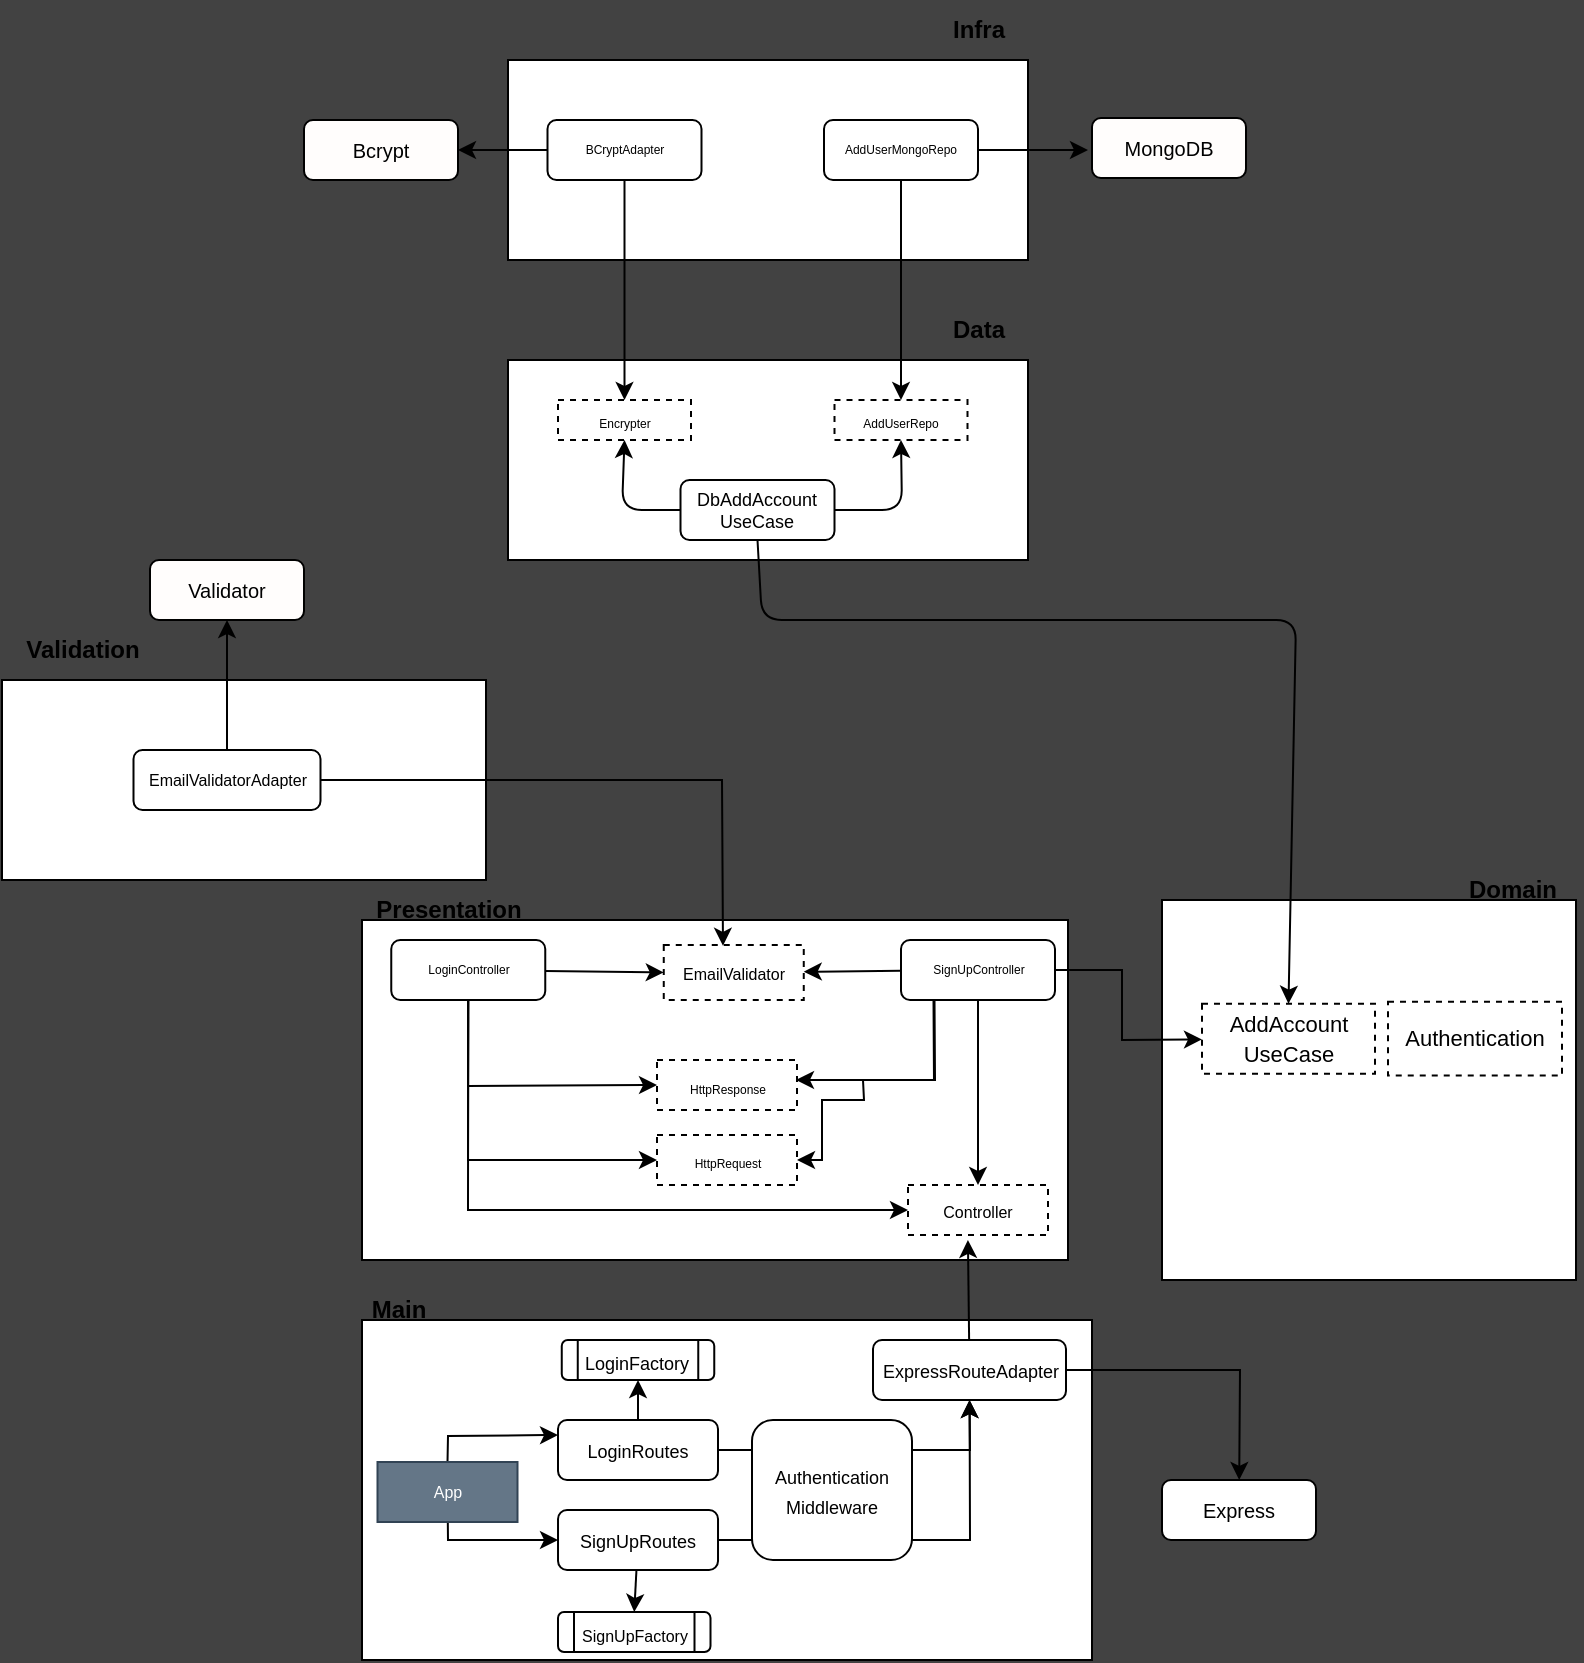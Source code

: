 <mxfile>
    <diagram id="Tg3yGArmQDJc4Jwj3Zgb" name="Page-1">
        <mxGraphModel dx="967" dy="268" grid="1" gridSize="10" guides="1" tooltips="1" connect="1" arrows="1" fold="1" page="1" pageScale="1" pageWidth="850" pageHeight="1100" background="#424242" math="0" shadow="0">
            <root>
                <mxCell id="0"/>
                <mxCell id="1" parent="0"/>
                <mxCell id="2" value="" style="rounded=0;whiteSpace=wrap;html=1;" parent="1" vertex="1">
                    <mxGeometry x="303" y="300" width="260" height="100" as="geometry"/>
                </mxCell>
                <mxCell id="3" value="Data" style="text;html=1;align=center;verticalAlign=middle;resizable=0;points=[];autosize=1;strokeColor=none;fillColor=none;fontStyle=1;fontSize=12;" parent="1" vertex="1">
                    <mxGeometry x="513" y="270" width="50" height="30" as="geometry"/>
                </mxCell>
                <mxCell id="4" value="" style="rounded=0;whiteSpace=wrap;html=1;" parent="1" vertex="1">
                    <mxGeometry x="303" y="150" width="260" height="100" as="geometry"/>
                </mxCell>
                <mxCell id="5" value="Infra" style="text;html=1;align=center;verticalAlign=middle;resizable=0;points=[];autosize=1;strokeColor=none;fillColor=none;fontStyle=1;fontSize=12;" parent="1" vertex="1">
                    <mxGeometry x="513" y="120" width="50" height="30" as="geometry"/>
                </mxCell>
                <mxCell id="6" value="" style="rounded=0;whiteSpace=wrap;html=1;" parent="1" vertex="1">
                    <mxGeometry x="230" y="580" width="353" height="170" as="geometry"/>
                </mxCell>
                <mxCell id="7" value="Presentation" style="text;html=1;align=center;verticalAlign=middle;resizable=0;points=[];autosize=1;strokeColor=none;fillColor=none;fontStyle=1;fontSize=12;" parent="1" vertex="1">
                    <mxGeometry x="222.75" y="560" width="100" height="30" as="geometry"/>
                </mxCell>
                <mxCell id="8" value="" style="rounded=0;whiteSpace=wrap;html=1;" parent="1" vertex="1">
                    <mxGeometry x="630" y="570" width="207" height="190" as="geometry"/>
                </mxCell>
                <mxCell id="9" value="Domain" style="text;html=1;align=center;verticalAlign=middle;resizable=0;points=[];autosize=1;strokeColor=none;fillColor=none;fontStyle=1;fontSize=12;" parent="1" vertex="1">
                    <mxGeometry x="770" y="550" width="70" height="30" as="geometry"/>
                </mxCell>
                <mxCell id="10" value="" style="rounded=0;whiteSpace=wrap;html=1;" parent="1" vertex="1">
                    <mxGeometry x="50" y="460" width="242" height="100" as="geometry"/>
                </mxCell>
                <mxCell id="11" value="Validation" style="text;html=1;align=center;verticalAlign=middle;resizable=0;points=[];autosize=1;strokeColor=none;fillColor=none;fontStyle=1;fontSize=12;" parent="1" vertex="1">
                    <mxGeometry x="50" y="430" width="80" height="30" as="geometry"/>
                </mxCell>
                <mxCell id="12" value="&lt;font style=&quot;font-size: 11px;&quot;&gt;AddAccount&lt;br&gt;UseCase&lt;/font&gt;" style="square;whiteSpace=wrap;html=1;fontSize=12;labelBorderColor=none;fillColor=none;dashed=1;strokeColor=default;" parent="1" vertex="1">
                    <mxGeometry x="650" y="621.87" width="86.5" height="35" as="geometry"/>
                </mxCell>
                <mxCell id="16" value="&lt;font style=&quot;font-size: 8px;&quot;&gt;Controller&lt;/font&gt;" style="square;whiteSpace=wrap;html=1;fontSize=12;labelBorderColor=none;fillColor=none;dashed=1;strokeColor=default;" parent="1" vertex="1">
                    <mxGeometry x="503" y="712.5" width="70" height="25" as="geometry"/>
                </mxCell>
                <mxCell id="17" value="&lt;font style=&quot;font-size: 8px;&quot;&gt;EmailValidator&lt;/font&gt;" style="square;whiteSpace=wrap;html=1;fontSize=12;labelBorderColor=none;fillColor=none;dashed=1;strokeColor=default;" parent="1" vertex="1">
                    <mxGeometry x="380.88" y="592.5" width="70" height="27.5" as="geometry"/>
                </mxCell>
                <mxCell id="18" value="&lt;font style=&quot;font-size: 6px;&quot;&gt;Encrypter&lt;/font&gt;" style="square;whiteSpace=wrap;html=1;fontSize=12;labelBorderColor=none;fillColor=none;dashed=1;strokeColor=default;" parent="1" vertex="1">
                    <mxGeometry x="328" y="320" width="66.5" height="20" as="geometry"/>
                </mxCell>
                <mxCell id="19" value="&lt;font style=&quot;font-size: 6px;&quot;&gt;AddUserRepo&lt;/font&gt;" style="square;whiteSpace=wrap;html=1;fontSize=12;labelBorderColor=none;fillColor=none;dashed=1;strokeColor=default;" parent="1" vertex="1">
                    <mxGeometry x="466.25" y="320" width="66.5" height="20" as="geometry"/>
                </mxCell>
                <mxCell id="40" style="edgeStyle=none;html=1;exitX=0.5;exitY=1;exitDx=0;exitDy=0;entryX=0.5;entryY=0;entryDx=0;entryDy=0;fontSize=6;" parent="1" source="24" target="12" edge="1">
                    <mxGeometry relative="1" as="geometry">
                        <Array as="points">
                            <mxPoint x="430" y="430"/>
                            <mxPoint x="697" y="430"/>
                        </Array>
                    </mxGeometry>
                </mxCell>
                <mxCell id="44" style="edgeStyle=none;html=1;exitX=1;exitY=0.5;exitDx=0;exitDy=0;entryX=0.5;entryY=1;entryDx=0;entryDy=0;fontSize=6;" parent="1" source="24" target="19" edge="1">
                    <mxGeometry relative="1" as="geometry">
                        <Array as="points">
                            <mxPoint x="500" y="375"/>
                        </Array>
                    </mxGeometry>
                </mxCell>
                <mxCell id="45" style="edgeStyle=none;html=1;exitX=0;exitY=0.5;exitDx=0;exitDy=0;entryX=0.5;entryY=1;entryDx=0;entryDy=0;fontSize=6;" parent="1" source="24" target="18" edge="1">
                    <mxGeometry relative="1" as="geometry">
                        <Array as="points">
                            <mxPoint x="360" y="375"/>
                        </Array>
                    </mxGeometry>
                </mxCell>
                <mxCell id="24" value="&lt;font style=&quot;font-size: 9px;&quot;&gt;DbAddAccount&lt;br&gt;UseCase&lt;/font&gt;" style="rounded=1;whiteSpace=wrap;html=1;labelBorderColor=none;strokeColor=default;fontSize=6;fillColor=none;" parent="1" vertex="1">
                    <mxGeometry x="389.25" y="360" width="77" height="30" as="geometry"/>
                </mxCell>
                <mxCell id="63" value="" style="edgeStyle=none;html=1;fontSize=8;rounded=0;" parent="1" source="26" target="12" edge="1">
                    <mxGeometry relative="1" as="geometry">
                        <Array as="points">
                            <mxPoint x="610" y="605"/>
                            <mxPoint x="610" y="640"/>
                        </Array>
                    </mxGeometry>
                </mxCell>
                <mxCell id="106" style="edgeStyle=none;rounded=0;html=1;fontSize=11;" parent="1" source="26" target="17" edge="1">
                    <mxGeometry relative="1" as="geometry"/>
                </mxCell>
                <mxCell id="108" style="edgeStyle=none;rounded=0;html=1;entryX=0.5;entryY=0;entryDx=0;entryDy=0;fontSize=11;" parent="1" source="26" target="16" edge="1">
                    <mxGeometry relative="1" as="geometry"/>
                </mxCell>
                <mxCell id="109" style="edgeStyle=none;rounded=0;html=1;fontSize=11;exitX=0.25;exitY=1;exitDx=0;exitDy=0;" parent="1" edge="1">
                    <mxGeometry relative="1" as="geometry">
                        <mxPoint x="515.75" y="620" as="sourcePoint"/>
                        <mxPoint x="447" y="660" as="targetPoint"/>
                        <Array as="points">
                            <mxPoint x="516" y="660"/>
                            <mxPoint x="480" y="660"/>
                        </Array>
                    </mxGeometry>
                </mxCell>
                <mxCell id="26" value="SignUpController" style="rounded=1;whiteSpace=wrap;html=1;labelBorderColor=none;strokeColor=default;fontSize=6;fillColor=none;glass=0;" parent="1" vertex="1">
                    <mxGeometry x="499.5" y="590" width="77" height="30" as="geometry"/>
                </mxCell>
                <mxCell id="28" value="&lt;font color=&quot;#000000&quot; style=&quot;font-size: 10px;&quot;&gt;Validator&lt;/font&gt;" style="rounded=1;whiteSpace=wrap;html=1;labelBorderColor=none;strokeColor=default;fontSize=6;fillColor=#FFFDFC;glass=0;" parent="1" vertex="1">
                    <mxGeometry x="124" y="400" width="77" height="30" as="geometry"/>
                </mxCell>
                <mxCell id="47" style="edgeStyle=none;html=1;exitX=0.5;exitY=1;exitDx=0;exitDy=0;entryX=0.5;entryY=0;entryDx=0;entryDy=0;fontSize=6;" parent="1" source="30" target="18" edge="1">
                    <mxGeometry relative="1" as="geometry"/>
                </mxCell>
                <mxCell id="49" style="edgeStyle=none;html=1;exitX=0;exitY=0.5;exitDx=0;exitDy=0;entryX=1;entryY=0.5;entryDx=0;entryDy=0;fontSize=6;" parent="1" source="30" edge="1">
                    <mxGeometry relative="1" as="geometry">
                        <mxPoint x="278" y="195.0" as="targetPoint"/>
                    </mxGeometry>
                </mxCell>
                <mxCell id="30" value="BCryptAdapter" style="rounded=1;whiteSpace=wrap;html=1;labelBorderColor=none;strokeColor=default;fontSize=6;fillColor=none;glass=0;" parent="1" vertex="1">
                    <mxGeometry x="322.75" y="180" width="77" height="30" as="geometry"/>
                </mxCell>
                <mxCell id="46" style="edgeStyle=none;html=1;exitX=0.5;exitY=1;exitDx=0;exitDy=0;entryX=0.5;entryY=0;entryDx=0;entryDy=0;fontSize=6;" parent="1" source="31" target="19" edge="1">
                    <mxGeometry relative="1" as="geometry"/>
                </mxCell>
                <mxCell id="48" style="edgeStyle=none;html=1;exitX=1;exitY=0.5;exitDx=0;exitDy=0;entryX=0;entryY=0.5;entryDx=0;entryDy=0;fontSize=6;" parent="1" source="31" edge="1">
                    <mxGeometry relative="1" as="geometry">
                        <mxPoint x="593" y="195.0" as="targetPoint"/>
                    </mxGeometry>
                </mxCell>
                <mxCell id="31" value="AddUserMongoRepo" style="rounded=1;whiteSpace=wrap;html=1;labelBorderColor=none;strokeColor=default;fontSize=6;fillColor=none;glass=0;" parent="1" vertex="1">
                    <mxGeometry x="461" y="180" width="77" height="30" as="geometry"/>
                </mxCell>
                <mxCell id="50" value="" style="rounded=0;whiteSpace=wrap;html=1;" parent="1" vertex="1">
                    <mxGeometry x="230" y="780" width="365" height="170" as="geometry"/>
                </mxCell>
                <mxCell id="74" value="" style="edgeStyle=none;html=1;fontSize=14;rounded=0;" parent="1" source="20" target="67" edge="1">
                    <mxGeometry relative="1" as="geometry">
                        <Array as="points">
                            <mxPoint x="669" y="805"/>
                        </Array>
                    </mxGeometry>
                </mxCell>
                <mxCell id="121" style="edgeStyle=none;rounded=0;html=1;entryX=0.428;entryY=1.099;entryDx=0;entryDy=0;entryPerimeter=0;fontSize=8;" parent="1" source="20" target="16" edge="1">
                    <mxGeometry relative="1" as="geometry"/>
                </mxCell>
                <mxCell id="20" value="&lt;font style=&quot;font-size: 9px;&quot;&gt;ExpressRouteAdapter&lt;/font&gt;" style="rounded=1;whiteSpace=wrap;html=1;" parent="1" vertex="1">
                    <mxGeometry x="485.5" y="790" width="96.5" height="30" as="geometry"/>
                </mxCell>
                <mxCell id="68" value="" style="edgeStyle=none;html=1;fontSize=14;entryX=0.423;entryY=0.014;entryDx=0;entryDy=0;rounded=0;entryPerimeter=0;" parent="1" source="27" target="17" edge="1">
                    <mxGeometry relative="1" as="geometry">
                        <Array as="points">
                            <mxPoint x="410" y="510"/>
                        </Array>
                    </mxGeometry>
                </mxCell>
                <mxCell id="72" value="" style="edgeStyle=none;html=1;fontSize=14;" parent="1" source="27" target="28" edge="1">
                    <mxGeometry relative="1" as="geometry"/>
                </mxCell>
                <mxCell id="27" value="&lt;font style=&quot;font-size: 8px;&quot;&gt;EmailValidatorAdapter&lt;/font&gt;" style="rounded=1;whiteSpace=wrap;html=1;labelBorderColor=none;strokeColor=default;fontSize=6;fillColor=none;glass=0;" parent="1" vertex="1">
                    <mxGeometry x="115.75" y="495" width="93.5" height="30" as="geometry"/>
                </mxCell>
                <mxCell id="51" value="Main" style="text;html=1;align=center;verticalAlign=middle;resizable=0;points=[];autosize=1;strokeColor=none;fillColor=none;fontStyle=1;fontSize=12;" parent="1" vertex="1">
                    <mxGeometry x="222.75" y="760" width="50" height="30" as="geometry"/>
                </mxCell>
                <mxCell id="67" value="&lt;font style=&quot;font-size: 10px;&quot; color=&quot;#000000&quot;&gt;Express&lt;/font&gt;" style="rounded=1;whiteSpace=wrap;html=1;labelBorderColor=none;strokeColor=default;fontSize=6;fillColor=#FFFFFF;glass=0;" parent="1" vertex="1">
                    <mxGeometry x="630" y="860" width="77" height="30" as="geometry"/>
                </mxCell>
                <mxCell id="83" style="edgeStyle=none;html=1;entryX=0.5;entryY=1;entryDx=0;entryDy=0;fontSize=11;rounded=0;" parent="1" source="75" target="20" edge="1">
                    <mxGeometry relative="1" as="geometry">
                        <Array as="points">
                            <mxPoint x="534" y="845"/>
                        </Array>
                    </mxGeometry>
                </mxCell>
                <mxCell id="119" style="edgeStyle=none;rounded=0;html=1;entryX=0.5;entryY=1;entryDx=0;entryDy=0;fontSize=8;" parent="1" source="75" target="79" edge="1">
                    <mxGeometry relative="1" as="geometry"/>
                </mxCell>
                <mxCell id="75" value="&lt;font style=&quot;font-size: 9px;&quot;&gt;LoginRoutes&lt;br&gt;&lt;/font&gt;" style="rounded=1;whiteSpace=wrap;html=1;" parent="1" vertex="1">
                    <mxGeometry x="328" y="830" width="80" height="30" as="geometry"/>
                </mxCell>
                <mxCell id="79" value="&lt;font style=&quot;font-size: 9px;&quot;&gt;LoginFactory&lt;/font&gt;" style="shape=process;whiteSpace=wrap;html=1;backgroundOutline=1;rounded=1;fontSize=14;" parent="1" vertex="1">
                    <mxGeometry x="329.88" y="790" width="76.25" height="20" as="geometry"/>
                </mxCell>
                <mxCell id="85" value="&lt;span style=&quot;font-size: 11px;&quot;&gt;Authentication&lt;/span&gt;" style="square;whiteSpace=wrap;html=1;fontSize=12;labelBorderColor=none;fillColor=none;dashed=1;strokeColor=default;" parent="1" vertex="1">
                    <mxGeometry x="743" y="620.93" width="87" height="36.87" as="geometry"/>
                </mxCell>
                <mxCell id="88" value="" style="edgeStyle=none;html=1;fontSize=11;rounded=0;" parent="1" source="86" target="20" edge="1">
                    <mxGeometry relative="1" as="geometry">
                        <Array as="points">
                            <mxPoint x="534" y="890"/>
                        </Array>
                    </mxGeometry>
                </mxCell>
                <mxCell id="114" style="edgeStyle=none;rounded=0;html=1;entryX=0.5;entryY=0;entryDx=0;entryDy=0;fontSize=8;" parent="1" source="86" target="113" edge="1">
                    <mxGeometry relative="1" as="geometry"/>
                </mxCell>
                <mxCell id="86" value="&lt;font style=&quot;font-size: 9px;&quot;&gt;SignUpRoutes&lt;br&gt;&lt;/font&gt;" style="rounded=1;whiteSpace=wrap;html=1;" parent="1" vertex="1">
                    <mxGeometry x="328.01" y="875" width="80" height="30" as="geometry"/>
                </mxCell>
                <mxCell id="101" style="edgeStyle=none;rounded=0;html=1;entryX=0;entryY=0.5;entryDx=0;entryDy=0;fontSize=11;" parent="1" source="92" target="94" edge="1">
                    <mxGeometry relative="1" as="geometry">
                        <Array as="points">
                            <mxPoint x="283" y="663"/>
                        </Array>
                    </mxGeometry>
                </mxCell>
                <mxCell id="102" style="edgeStyle=none;rounded=0;html=1;entryX=0;entryY=0.5;entryDx=0;entryDy=0;fontSize=11;" parent="1" source="92" target="95" edge="1">
                    <mxGeometry relative="1" as="geometry">
                        <Array as="points">
                            <mxPoint x="283" y="700"/>
                        </Array>
                    </mxGeometry>
                </mxCell>
                <mxCell id="104" style="edgeStyle=none;rounded=0;html=1;entryX=0;entryY=0.5;entryDx=0;entryDy=0;fontSize=11;" parent="1" source="92" target="16" edge="1">
                    <mxGeometry relative="1" as="geometry">
                        <Array as="points">
                            <mxPoint x="283" y="725"/>
                            <mxPoint x="350" y="725"/>
                            <mxPoint x="420" y="725"/>
                        </Array>
                    </mxGeometry>
                </mxCell>
                <mxCell id="105" style="edgeStyle=none;rounded=0;html=1;entryX=0;entryY=0.5;entryDx=0;entryDy=0;fontSize=11;" parent="1" source="92" target="17" edge="1">
                    <mxGeometry relative="1" as="geometry"/>
                </mxCell>
                <mxCell id="92" value="LoginController" style="rounded=1;whiteSpace=wrap;html=1;labelBorderColor=none;strokeColor=default;fontSize=6;fillColor=none;glass=0;" parent="1" vertex="1">
                    <mxGeometry x="244.63" y="590" width="77" height="30" as="geometry"/>
                </mxCell>
                <mxCell id="95" value="&lt;font style=&quot;font-size: 6px;&quot;&gt;HttpRequest&lt;br&gt;&lt;/font&gt;" style="square;whiteSpace=wrap;html=1;fontSize=12;labelBorderColor=none;fillColor=none;dashed=1;strokeColor=default;" parent="1" vertex="1">
                    <mxGeometry x="377.5" y="687.5" width="70" height="25" as="geometry"/>
                </mxCell>
                <mxCell id="94" value="&lt;font style=&quot;font-size: 6px;&quot;&gt;HttpResponse&lt;/font&gt;" style="square;whiteSpace=wrap;html=1;fontSize=12;labelBorderColor=none;fillColor=none;dashed=1;strokeColor=default;" parent="1" vertex="1">
                    <mxGeometry x="377.5" y="650" width="70" height="25" as="geometry"/>
                </mxCell>
                <mxCell id="110" style="edgeStyle=none;rounded=0;html=1;fontSize=11;exitX=0.25;exitY=1;exitDx=0;exitDy=0;entryX=1;entryY=0.5;entryDx=0;entryDy=0;" parent="1" target="95" edge="1">
                    <mxGeometry relative="1" as="geometry">
                        <mxPoint x="516.25" y="620" as="sourcePoint"/>
                        <mxPoint x="447.5" y="660" as="targetPoint"/>
                        <Array as="points">
                            <mxPoint x="516.5" y="660"/>
                            <mxPoint x="480.5" y="660"/>
                            <mxPoint x="481" y="670"/>
                            <mxPoint x="460" y="670"/>
                            <mxPoint x="460" y="700"/>
                        </Array>
                    </mxGeometry>
                </mxCell>
                <mxCell id="117" style="edgeStyle=none;rounded=0;html=1;entryX=0;entryY=0.5;entryDx=0;entryDy=0;fontSize=8;" parent="1" source="111" target="86" edge="1">
                    <mxGeometry relative="1" as="geometry">
                        <Array as="points">
                            <mxPoint x="273" y="890"/>
                        </Array>
                    </mxGeometry>
                </mxCell>
                <mxCell id="120" style="edgeStyle=none;rounded=0;html=1;entryX=0;entryY=0.25;entryDx=0;entryDy=0;fontSize=8;exitX=0.5;exitY=0;exitDx=0;exitDy=0;" parent="1" source="111" target="75" edge="1">
                    <mxGeometry relative="1" as="geometry">
                        <Array as="points">
                            <mxPoint x="273" y="838"/>
                        </Array>
                    </mxGeometry>
                </mxCell>
                <mxCell id="111" value="App" style="rounded=0;whiteSpace=wrap;html=1;fontSize=8;fillColor=#647687;fontColor=#ffffff;strokeColor=#314354;" parent="1" vertex="1">
                    <mxGeometry x="237.75" y="851" width="70" height="30" as="geometry"/>
                </mxCell>
                <mxCell id="113" value="&lt;font style=&quot;font-size: 8px;&quot;&gt;SignUpFactory&lt;/font&gt;" style="shape=process;whiteSpace=wrap;html=1;backgroundOutline=1;rounded=1;fontSize=14;" parent="1" vertex="1">
                    <mxGeometry x="328" y="926" width="76.25" height="20" as="geometry"/>
                </mxCell>
                <mxCell id="122" value="&lt;font style=&quot;font-size: 9px;&quot;&gt;Authentication Middleware&lt;br&gt;&lt;/font&gt;" style="rounded=1;whiteSpace=wrap;html=1;" vertex="1" parent="1">
                    <mxGeometry x="425" y="830" width="80" height="70" as="geometry"/>
                </mxCell>
                <mxCell id="123" value="&lt;font color=&quot;#000000&quot; style=&quot;font-size: 10px;&quot;&gt;Bcrypt&lt;/font&gt;" style="rounded=1;whiteSpace=wrap;html=1;labelBorderColor=none;strokeColor=default;fontSize=6;fillColor=#FFFDFC;glass=0;" vertex="1" parent="1">
                    <mxGeometry x="201" y="180" width="77" height="30" as="geometry"/>
                </mxCell>
                <mxCell id="124" value="&lt;font color=&quot;#000000&quot; style=&quot;font-size: 10px;&quot;&gt;MongoDB&lt;/font&gt;" style="rounded=1;whiteSpace=wrap;html=1;labelBorderColor=none;strokeColor=default;fontSize=6;fillColor=#FFFDFC;glass=0;" vertex="1" parent="1">
                    <mxGeometry x="595" y="179" width="77" height="30" as="geometry"/>
                </mxCell>
            </root>
        </mxGraphModel>
    </diagram>
</mxfile>